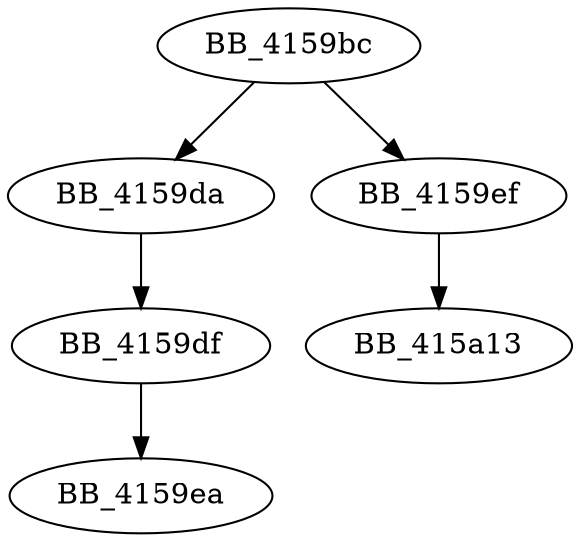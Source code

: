 DiGraph __vscprintf_helper{
BB_4159bc->BB_4159da
BB_4159bc->BB_4159ef
BB_4159da->BB_4159df
BB_4159df->BB_4159ea
BB_4159ef->BB_415a13
}

